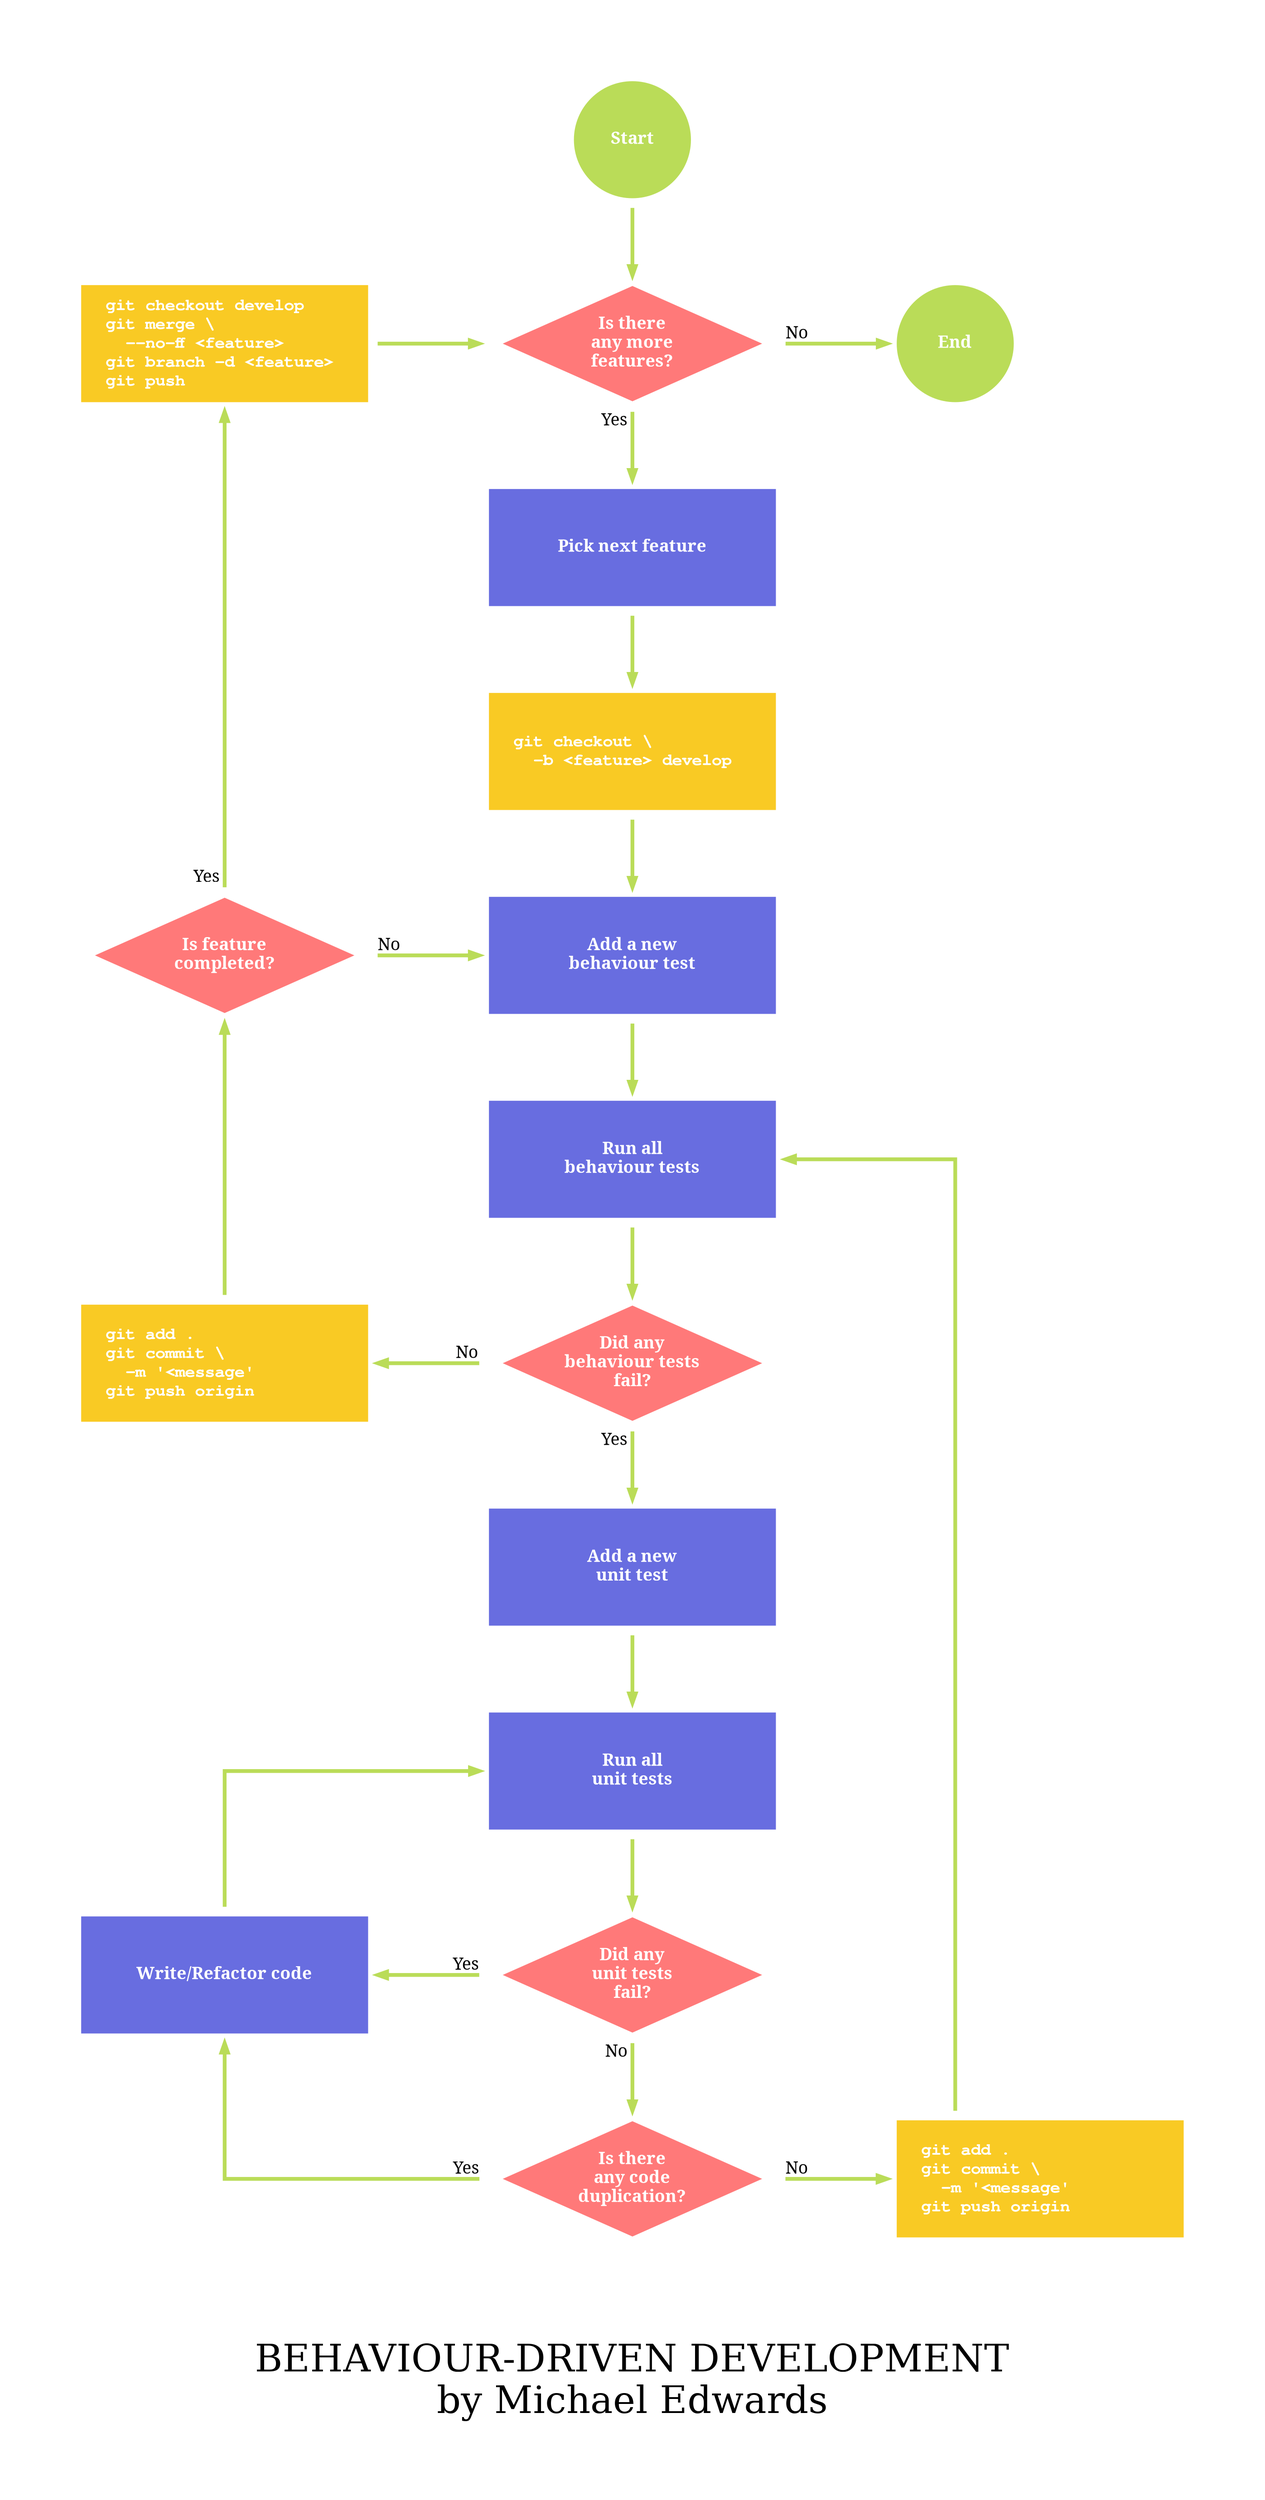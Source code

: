digraph G {

//============================================================================//
// GRAPH
//============================================================================//

// graph setup
fontsize="40"; margin="1"; nodesep="1.5"; ranksep="1"; splines="ortho";

// default node setup
node [color=white fontcolor="white" fontname="serif bold" fontsize="18"
fixedsize="true" height="2" margin="0.5" penwidth="20" style="filled"
width="4"];

// default edge setup
edge [arrowsize="1" color="#badc58" fontname="serif" fontsize="18" 
penwidth="4"];
  
// [GRAPH TITLE]--------------------------------------------------------------//

label="\n\nBEHAVIOUR-DRIVEN DEVELOPMENT\n by Michael Edwards ";
  
//============================================================================//
// NODES
//============================================================================//

// terminal node setup
node [fillcolor="#badc58" shape="circle" width="2"];
  
// [TERMINAL NODES]-----------------------------------------------------------//     
  
te0101 [label="Start"];
te0102 [label="End"];
  
//----------------------------------------------------------------------------//
 
// decision node setup
node [fillcolor="#ff7979" shape="diamond" width="4.5"];

// [DECISION NODES]-----------------------------------------------------------//     

de0101 [label="Did any\nbehaviour tests\nfail?"];
de0102 [label="Is feature\ncompleted?"];
de0103 [label="Did any\nunit tests\n\fail?"];
de0104 [label="Is there\nany code\nduplication?"];
de0105 [label="Is there\nany more\nfeatures?"];

//----------------------------------------------------------------------------//
 
// process node setup
node [fillcolor="#686de0" shape="box"];

// [PROCESS NODES]------------------------------------------------------------//     

pr0101 [label="Pick next feature"];
pr0102 [label="Add a new\nbehaviour test"];
pr0103 [label="Run all\nbehaviour tests"];
pr0104 [label="Add a new\nunit test"];
pr0106 [label="Run all\nunit tests"];
pr0107 [label="Write/Refactor code"];

//----------------------------------------------------------------------------//
 
// input/output node setup
node [fillcolor="#f9ca24" fontname="courier bold" shape="box"];

// [INPUT/OUTPUT NODES]-------------------------------------------------------//

io0101 [label="git checkout \\\l  -b <feature> develop\l"];
io0102 [label="git add .\lgit commit \\\l  -m '<message'\lgit push origin\l"];
io0103 [label="git checkout develop\lgit merge \\\l  --no-ff <feature>\lgit branch -d <feature>\lgit push\l"];
io0104 [label="git add .\lgit commit \\\l  -m '<message'\lgit push origin\l"];

//----------------------------------------------------------------------------//          

//============================================================================//
// EDGES 
//============================================================================//

te0101 -> de0105;

subgraph {rank="same"; io0103; de0105; te0102;}
io0103 -> de0105;
de0105 -> pr0101 [taillabel="Yes "];
de0105 -> te0102 [constraint="false" taillabel="No"];

pr0101 -> io0101;

io0101 -> pr0102;

subgraph {rank="same"; de0102; pr0102;}
de0102 -> io0103 [constraint="false" taillabel="Yes "];
de0102 -> pr0102 [taillabel="No"];
pr0102 -> pr0103;

pr0103 -> de0101;

subgraph {rank="same"; io0102; de0101;}
io0102 -> de0102 [constraint="false"];
io0102 -> de0101 [dir="back" headlabel="No"];
de0101 -> pr0104 [taillabel="Yes "];

pr0104 -> pr0106;

pr0106 -> de0103;

subgraph {rank="same"; pr0107; de0103;}
pr0107 -> pr0106 [constraint="false"];
pr0107 -> de0103 [dir="back" headlabel="Yes"];
de0103 -> de0104 [taillabel="No "];

subgraph {rank="same"; de0104; io0104;}
de0104 -> pr0107 [constraint="false" taillabel="Yes"];
de0104 -> io0104 [taillabel="No"];
io0104 -> pr0103 [constraint="false"];


//============================================================================//
}

